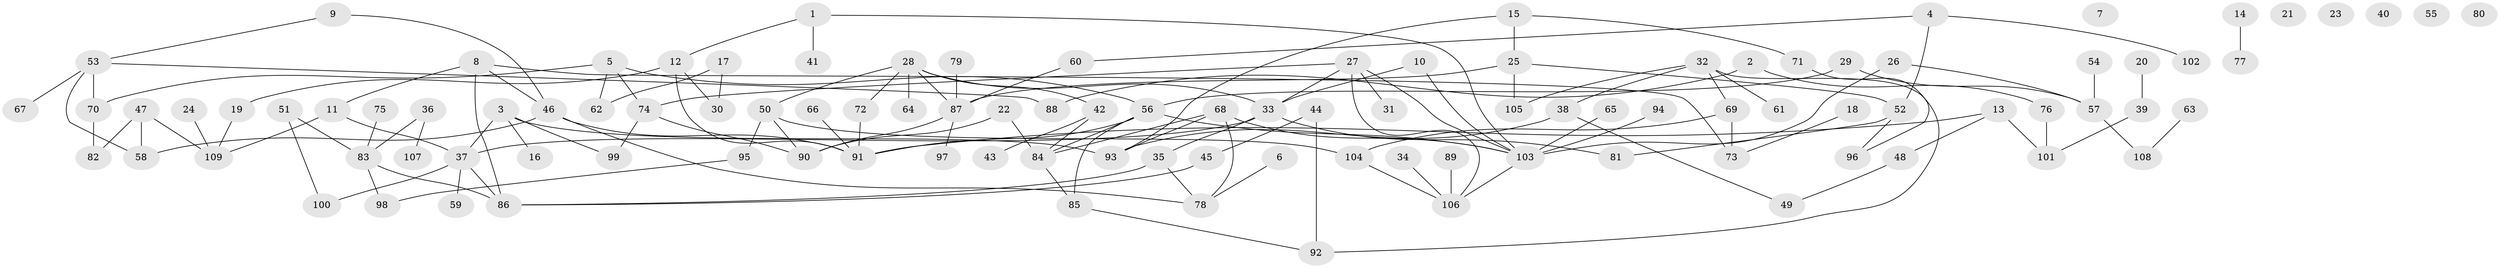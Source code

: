 // coarse degree distribution, {2: 0.2857142857142857, 4: 0.17142857142857143, 12: 0.014285714285714285, 3: 0.21428571428571427, 6: 0.07142857142857142, 5: 0.04285714285714286, 7: 0.014285714285714285, 1: 0.18571428571428572}
// Generated by graph-tools (version 1.1) at 2025/48/03/04/25 22:48:02]
// undirected, 109 vertices, 140 edges
graph export_dot {
  node [color=gray90,style=filled];
  1;
  2;
  3;
  4;
  5;
  6;
  7;
  8;
  9;
  10;
  11;
  12;
  13;
  14;
  15;
  16;
  17;
  18;
  19;
  20;
  21;
  22;
  23;
  24;
  25;
  26;
  27;
  28;
  29;
  30;
  31;
  32;
  33;
  34;
  35;
  36;
  37;
  38;
  39;
  40;
  41;
  42;
  43;
  44;
  45;
  46;
  47;
  48;
  49;
  50;
  51;
  52;
  53;
  54;
  55;
  56;
  57;
  58;
  59;
  60;
  61;
  62;
  63;
  64;
  65;
  66;
  67;
  68;
  69;
  70;
  71;
  72;
  73;
  74;
  75;
  76;
  77;
  78;
  79;
  80;
  81;
  82;
  83;
  84;
  85;
  86;
  87;
  88;
  89;
  90;
  91;
  92;
  93;
  94;
  95;
  96;
  97;
  98;
  99;
  100;
  101;
  102;
  103;
  104;
  105;
  106;
  107;
  108;
  109;
  1 -- 12;
  1 -- 41;
  1 -- 103;
  2 -- 76;
  2 -- 88;
  3 -- 16;
  3 -- 37;
  3 -- 93;
  3 -- 99;
  4 -- 52;
  4 -- 60;
  4 -- 102;
  5 -- 56;
  5 -- 62;
  5 -- 70;
  5 -- 74;
  6 -- 78;
  8 -- 11;
  8 -- 46;
  8 -- 73;
  8 -- 86;
  9 -- 46;
  9 -- 53;
  10 -- 33;
  10 -- 103;
  11 -- 37;
  11 -- 109;
  12 -- 19;
  12 -- 30;
  12 -- 91;
  13 -- 48;
  13 -- 91;
  13 -- 101;
  14 -- 77;
  15 -- 25;
  15 -- 71;
  15 -- 93;
  17 -- 30;
  17 -- 62;
  18 -- 73;
  19 -- 109;
  20 -- 39;
  22 -- 84;
  22 -- 90;
  24 -- 109;
  25 -- 52;
  25 -- 87;
  25 -- 105;
  26 -- 57;
  26 -- 103;
  27 -- 31;
  27 -- 33;
  27 -- 74;
  27 -- 103;
  27 -- 106;
  28 -- 33;
  28 -- 42;
  28 -- 50;
  28 -- 64;
  28 -- 72;
  28 -- 87;
  29 -- 56;
  29 -- 57;
  32 -- 38;
  32 -- 61;
  32 -- 69;
  32 -- 92;
  32 -- 105;
  33 -- 35;
  33 -- 37;
  33 -- 81;
  34 -- 106;
  35 -- 78;
  35 -- 86;
  36 -- 83;
  36 -- 107;
  37 -- 59;
  37 -- 86;
  37 -- 100;
  38 -- 49;
  38 -- 93;
  39 -- 101;
  42 -- 43;
  42 -- 84;
  44 -- 45;
  44 -- 92;
  45 -- 86;
  46 -- 58;
  46 -- 78;
  46 -- 91;
  47 -- 58;
  47 -- 82;
  47 -- 109;
  48 -- 49;
  50 -- 90;
  50 -- 95;
  50 -- 104;
  51 -- 83;
  51 -- 100;
  52 -- 81;
  52 -- 96;
  53 -- 58;
  53 -- 67;
  53 -- 70;
  53 -- 88;
  54 -- 57;
  56 -- 84;
  56 -- 85;
  56 -- 91;
  56 -- 103;
  57 -- 108;
  60 -- 87;
  63 -- 108;
  65 -- 103;
  66 -- 91;
  68 -- 78;
  68 -- 84;
  68 -- 93;
  68 -- 103;
  69 -- 73;
  69 -- 104;
  70 -- 82;
  71 -- 96;
  72 -- 91;
  74 -- 90;
  74 -- 99;
  75 -- 83;
  76 -- 101;
  79 -- 87;
  83 -- 86;
  83 -- 98;
  84 -- 85;
  85 -- 92;
  87 -- 90;
  87 -- 97;
  89 -- 106;
  94 -- 103;
  95 -- 98;
  103 -- 106;
  104 -- 106;
}

